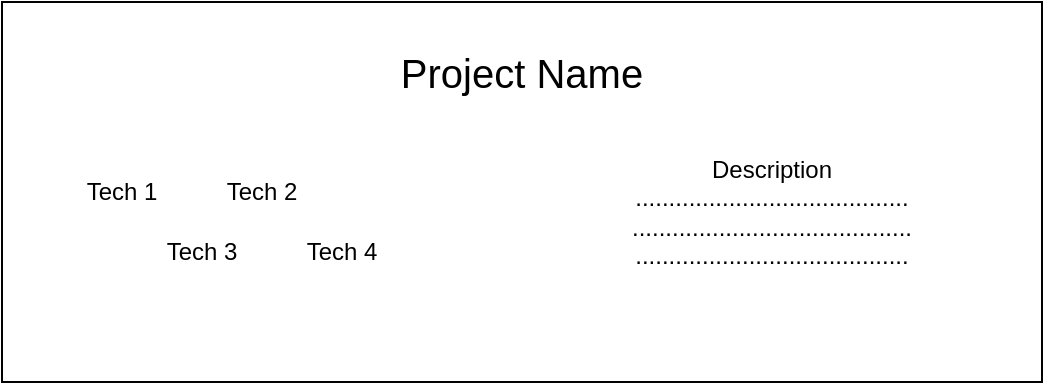 <mxfile version="23.1.2" type="device">
  <diagram name="Page-1" id="1PI1mooza_b91IfEBt-6">
    <mxGraphModel dx="2066" dy="1119" grid="1" gridSize="10" guides="1" tooltips="1" connect="1" arrows="1" fold="1" page="1" pageScale="1" pageWidth="827" pageHeight="1169" math="0" shadow="0">
      <root>
        <mxCell id="0" />
        <mxCell id="1" parent="0" />
        <mxCell id="cVyN9PlpjVNasVar_mx6-1" value="" style="rounded=0;whiteSpace=wrap;html=1;" vertex="1" parent="1">
          <mxGeometry x="200" y="150" width="520" height="190" as="geometry" />
        </mxCell>
        <mxCell id="cVyN9PlpjVNasVar_mx6-2" value="&lt;font style=&quot;font-size: 20px;&quot;&gt;Project Name&lt;/font&gt;" style="text;html=1;strokeColor=none;fillColor=none;align=center;verticalAlign=middle;whiteSpace=wrap;rounded=0;" vertex="1" parent="1">
          <mxGeometry x="385" y="170" width="150" height="30" as="geometry" />
        </mxCell>
        <mxCell id="cVyN9PlpjVNasVar_mx6-3" value="Tech 1" style="text;html=1;strokeColor=none;fillColor=none;align=center;verticalAlign=middle;whiteSpace=wrap;rounded=0;" vertex="1" parent="1">
          <mxGeometry x="230" y="230" width="60" height="30" as="geometry" />
        </mxCell>
        <mxCell id="cVyN9PlpjVNasVar_mx6-4" value="Tech 2" style="text;html=1;strokeColor=none;fillColor=none;align=center;verticalAlign=middle;whiteSpace=wrap;rounded=0;" vertex="1" parent="1">
          <mxGeometry x="300" y="230" width="60" height="30" as="geometry" />
        </mxCell>
        <mxCell id="cVyN9PlpjVNasVar_mx6-5" value="Tech 3" style="text;html=1;strokeColor=none;fillColor=none;align=center;verticalAlign=middle;whiteSpace=wrap;rounded=0;" vertex="1" parent="1">
          <mxGeometry x="270" y="260" width="60" height="30" as="geometry" />
        </mxCell>
        <mxCell id="cVyN9PlpjVNasVar_mx6-6" value="Tech 4" style="text;html=1;strokeColor=none;fillColor=none;align=center;verticalAlign=middle;whiteSpace=wrap;rounded=0;" vertex="1" parent="1">
          <mxGeometry x="340" y="260" width="60" height="30" as="geometry" />
        </mxCell>
        <mxCell id="cVyN9PlpjVNasVar_mx6-7" value="Description .........................................&lt;br&gt;..........................................&lt;br&gt;........................................." style="text;html=1;strokeColor=none;fillColor=none;align=center;verticalAlign=middle;whiteSpace=wrap;rounded=0;" vertex="1" parent="1">
          <mxGeometry x="500" y="220" width="170" height="70" as="geometry" />
        </mxCell>
      </root>
    </mxGraphModel>
  </diagram>
</mxfile>
